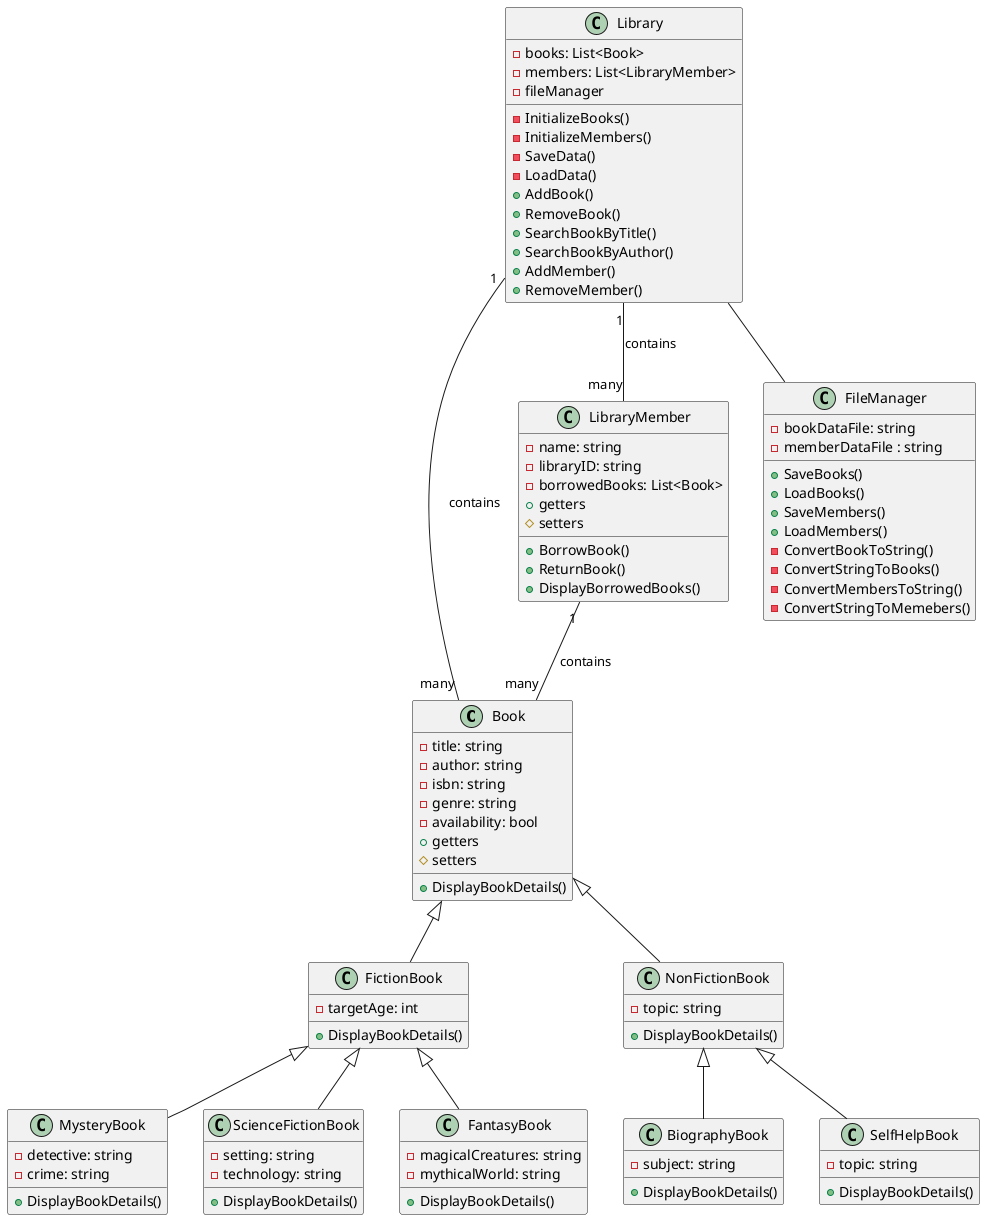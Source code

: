 @startuml Library System

Book <|-- FictionBook
Book <|-- NonFictionBook
FictionBook <|-- MysteryBook
FictionBook <|-- ScienceFictionBook
FictionBook <|-- FantasyBook
NonFictionBook <|-- BiographyBook
NonFictionBook <|-- SelfHelpBook
LibraryMember "1" -- "many" Book :contains
Library "1" -- "many" Book :contains
Library "1" -- "many" LibraryMember :contains
Library -- FileManager

class Library {
  - books: List<Book>
  - members: List<LibraryMember>
  - fileManager
  - InitializeBooks()
  - InitializeMembers()
  - SaveData()
  - LoadData()
  + AddBook()
  + RemoveBook()
  + SearchBookByTitle()
  + SearchBookByAuthor()
  + AddMember()
  + RemoveMember()
}

class FileManager {
  - bookDataFile: string
  - memberDataFile : string
  + SaveBooks()
  + LoadBooks()
  + SaveMembers()
  + LoadMembers()
  - ConvertBookToString()
  - ConvertStringToBooks()
  - ConvertMembersToString()
  - ConvertStringToMemebers()
}

class LibraryMember {
  - name: string
  - libraryID: string
  - borrowedBooks: List<Book>
  + getters
  # setters
  + BorrowBook()
  + ReturnBook()
  + DisplayBorrowedBooks()
}

class Book {
  - title: string
  - author: string
  - isbn: string
  - genre: string
  - availability: bool
  + getters
  # setters
  + DisplayBookDetails()
}

class FictionBook {
  - targetAge: int
  + DisplayBookDetails()
}

class NonFictionBook {
  - topic: string
  + DisplayBookDetails()
}

class MysteryBook {
  - detective: string
  - crime: string
  + DisplayBookDetails()
}

class ScienceFictionBook {
  - setting: string
  - technology: string
  + DisplayBookDetails()
}

class FantasyBook {
  - magicalCreatures: string
  - mythicalWorld: string
  + DisplayBookDetails()
}

class BiographyBook {
  - subject: string
  + DisplayBookDetails()
}

class SelfHelpBook {
  - topic: string
  + DisplayBookDetails()
}


@enduml
